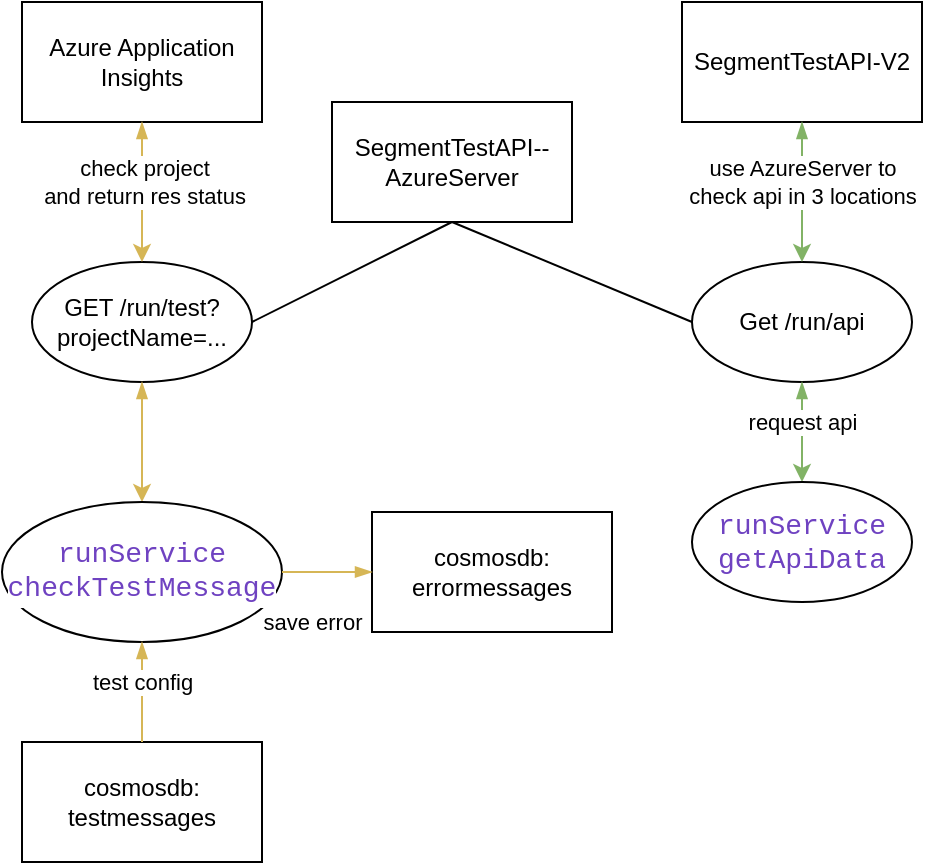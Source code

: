 <mxfile version="20.6.0" type="github">
  <diagram id="VuqIn1j-NX3XL-rteJBP" name="Page-1">
    <mxGraphModel dx="899" dy="538" grid="1" gridSize="10" guides="1" tooltips="1" connect="1" arrows="1" fold="1" page="1" pageScale="1" pageWidth="850" pageHeight="1100" math="0" shadow="0">
      <root>
        <mxCell id="0" />
        <mxCell id="1" parent="0" />
        <mxCell id="d23jx_JjnTftPRl26lCg-1" value="SegmentTestAPI--AzureServer" style="rounded=0;whiteSpace=wrap;html=1;" parent="1" vertex="1">
          <mxGeometry x="330" y="160" width="120" height="60" as="geometry" />
        </mxCell>
        <mxCell id="9blAbufQynS0PyvFg4JM-1" value="GET /run/test?projectName=..." style="ellipse;whiteSpace=wrap;html=1;" vertex="1" parent="1">
          <mxGeometry x="180" y="240" width="110" height="60" as="geometry" />
        </mxCell>
        <mxCell id="9blAbufQynS0PyvFg4JM-2" value="Get /run/api" style="ellipse;whiteSpace=wrap;html=1;" vertex="1" parent="1">
          <mxGeometry x="510" y="240" width="110" height="60" as="geometry" />
        </mxCell>
        <mxCell id="9blAbufQynS0PyvFg4JM-3" value="Azure Application Insights" style="rounded=0;whiteSpace=wrap;html=1;" vertex="1" parent="1">
          <mxGeometry x="175" y="110" width="120" height="60" as="geometry" />
        </mxCell>
        <mxCell id="9blAbufQynS0PyvFg4JM-4" value="SegmentTestAPI-V2" style="rounded=0;whiteSpace=wrap;html=1;" vertex="1" parent="1">
          <mxGeometry x="505" y="110" width="120" height="60" as="geometry" />
        </mxCell>
        <mxCell id="9blAbufQynS0PyvFg4JM-6" value="cosmosdb:&lt;br&gt;testmessages" style="rounded=0;whiteSpace=wrap;html=1;" vertex="1" parent="1">
          <mxGeometry x="175" y="480" width="120" height="60" as="geometry" />
        </mxCell>
        <mxCell id="9blAbufQynS0PyvFg4JM-7" value="" style="endArrow=none;html=1;rounded=0;exitX=1;exitY=0.5;exitDx=0;exitDy=0;entryX=0.5;entryY=1;entryDx=0;entryDy=0;" edge="1" parent="1" source="9blAbufQynS0PyvFg4JM-1" target="d23jx_JjnTftPRl26lCg-1">
          <mxGeometry width="50" height="50" relative="1" as="geometry">
            <mxPoint x="400" y="370" as="sourcePoint" />
            <mxPoint x="450" y="320" as="targetPoint" />
          </mxGeometry>
        </mxCell>
        <mxCell id="9blAbufQynS0PyvFg4JM-8" value="" style="endArrow=none;html=1;rounded=0;exitX=0;exitY=0.5;exitDx=0;exitDy=0;" edge="1" parent="1" source="9blAbufQynS0PyvFg4JM-2">
          <mxGeometry width="50" height="50" relative="1" as="geometry">
            <mxPoint x="390" y="290" as="sourcePoint" />
            <mxPoint x="390" y="220" as="targetPoint" />
          </mxGeometry>
        </mxCell>
        <mxCell id="9blAbufQynS0PyvFg4JM-9" value="" style="endArrow=classic;html=1;rounded=0;fillColor=#fff2cc;strokeColor=#d6b656;exitX=0.5;exitY=1;exitDx=0;exitDy=0;startArrow=blockThin;startFill=1;" edge="1" parent="1" source="9blAbufQynS0PyvFg4JM-3" target="9blAbufQynS0PyvFg4JM-1">
          <mxGeometry width="50" height="50" relative="1" as="geometry">
            <mxPoint x="220" y="360" as="sourcePoint" />
            <mxPoint x="180" y="270" as="targetPoint" />
          </mxGeometry>
        </mxCell>
        <mxCell id="9blAbufQynS0PyvFg4JM-25" value="check project&lt;br&gt;and return res status" style="edgeLabel;html=1;align=center;verticalAlign=middle;resizable=0;points=[];" vertex="1" connectable="0" parent="9blAbufQynS0PyvFg4JM-9">
          <mxGeometry x="-0.268" y="1" relative="1" as="geometry">
            <mxPoint y="4" as="offset" />
          </mxGeometry>
        </mxCell>
        <mxCell id="9blAbufQynS0PyvFg4JM-10" value="" style="endArrow=classic;html=1;rounded=0;fillColor=#fff2cc;strokeColor=#d6b656;exitX=0.5;exitY=1;exitDx=0;exitDy=0;entryX=0.5;entryY=0;entryDx=0;entryDy=0;startArrow=blockThin;startFill=1;" edge="1" parent="1" source="9blAbufQynS0PyvFg4JM-1" target="9blAbufQynS0PyvFg4JM-15">
          <mxGeometry width="50" height="50" relative="1" as="geometry">
            <mxPoint x="245" y="370" as="sourcePoint" />
            <mxPoint x="340" y="320" as="targetPoint" />
          </mxGeometry>
        </mxCell>
        <mxCell id="9blAbufQynS0PyvFg4JM-13" value="" style="endArrow=classic;html=1;rounded=0;entryX=0.5;entryY=0;entryDx=0;entryDy=0;fillColor=#d5e8d4;strokeColor=#82b366;exitX=0.5;exitY=1;exitDx=0;exitDy=0;startArrow=blockThin;startFill=1;" edge="1" parent="1" source="9blAbufQynS0PyvFg4JM-4" target="9blAbufQynS0PyvFg4JM-2">
          <mxGeometry width="50" height="50" relative="1" as="geometry">
            <mxPoint x="560" y="360" as="sourcePoint" />
            <mxPoint x="610" y="310" as="targetPoint" />
          </mxGeometry>
        </mxCell>
        <mxCell id="9blAbufQynS0PyvFg4JM-18" value="use AzureServer to &lt;br&gt;check api in 3 locations" style="edgeLabel;html=1;align=center;verticalAlign=middle;resizable=0;points=[];" vertex="1" connectable="0" parent="9blAbufQynS0PyvFg4JM-13">
          <mxGeometry x="-0.395" y="1" relative="1" as="geometry">
            <mxPoint x="-1" y="9" as="offset" />
          </mxGeometry>
        </mxCell>
        <mxCell id="9blAbufQynS0PyvFg4JM-14" value="" style="endArrow=classic;html=1;rounded=0;exitX=0.5;exitY=1;exitDx=0;exitDy=0;fillColor=#d5e8d4;strokeColor=#82b366;startArrow=blockThin;startFill=1;" edge="1" parent="1" source="9blAbufQynS0PyvFg4JM-2">
          <mxGeometry width="50" height="50" relative="1" as="geometry">
            <mxPoint x="575" y="370" as="sourcePoint" />
            <mxPoint x="565" y="350" as="targetPoint" />
          </mxGeometry>
        </mxCell>
        <mxCell id="9blAbufQynS0PyvFg4JM-19" value="request api" style="edgeLabel;html=1;align=center;verticalAlign=middle;resizable=0;points=[];" vertex="1" connectable="0" parent="9blAbufQynS0PyvFg4JM-14">
          <mxGeometry x="-0.534" y="-2" relative="1" as="geometry">
            <mxPoint x="2" y="8" as="offset" />
          </mxGeometry>
        </mxCell>
        <mxCell id="9blAbufQynS0PyvFg4JM-15" value="&lt;span style=&quot;color: rgb(111, 66, 193); font-family: Consolas, &amp;quot;Courier New&amp;quot;, monospace; font-size: 14px; background-color: rgb(255, 255, 255);&quot;&gt;runService&lt;/span&gt;&lt;br style=&quot;color: rgb(111, 66, 193); font-family: Consolas, &amp;quot;Courier New&amp;quot;, monospace; font-size: 14px;&quot;&gt;&lt;div style=&quot;color: rgb(36, 41, 46); background-color: rgb(255, 255, 255); font-family: Consolas, &amp;quot;Courier New&amp;quot;, monospace; font-size: 14px; line-height: 19px;&quot;&gt;&lt;span style=&quot;color: #6f42c1;&quot;&gt;checkTestMessage&lt;/span&gt;&lt;/div&gt;" style="ellipse;whiteSpace=wrap;html=1;" vertex="1" parent="1">
          <mxGeometry x="165" y="360" width="140" height="70" as="geometry" />
        </mxCell>
        <mxCell id="9blAbufQynS0PyvFg4JM-16" value="&lt;span style=&quot;color: rgb(111, 66, 193); background-color: rgb(255, 255, 255); font-family: Consolas, &amp;quot;Courier New&amp;quot;, monospace; font-size: 14px;&quot;&gt;runService&lt;br&gt;getApiData&lt;/span&gt;" style="ellipse;whiteSpace=wrap;html=1;" vertex="1" parent="1">
          <mxGeometry x="510" y="350" width="110" height="60" as="geometry" />
        </mxCell>
        <mxCell id="9blAbufQynS0PyvFg4JM-20" value="" style="endArrow=blockThin;html=1;rounded=0;fillColor=#fff2cc;strokeColor=#d6b656;exitX=0.5;exitY=0;exitDx=0;exitDy=0;startArrow=none;startFill=0;entryX=0.5;entryY=1;entryDx=0;entryDy=0;endFill=1;" edge="1" parent="1" source="9blAbufQynS0PyvFg4JM-6" target="9blAbufQynS0PyvFg4JM-15">
          <mxGeometry width="50" height="50" relative="1" as="geometry">
            <mxPoint x="245" y="310" as="sourcePoint" />
            <mxPoint x="245" y="440" as="targetPoint" />
          </mxGeometry>
        </mxCell>
        <mxCell id="9blAbufQynS0PyvFg4JM-22" value="test config" style="edgeLabel;html=1;align=center;verticalAlign=middle;resizable=0;points=[];" vertex="1" connectable="0" parent="9blAbufQynS0PyvFg4JM-20">
          <mxGeometry x="0.476" y="1" relative="1" as="geometry">
            <mxPoint x="1" y="7" as="offset" />
          </mxGeometry>
        </mxCell>
        <mxCell id="9blAbufQynS0PyvFg4JM-21" value="cosmosdb:&lt;br&gt;errormessages" style="rounded=0;whiteSpace=wrap;html=1;" vertex="1" parent="1">
          <mxGeometry x="350" y="365" width="120" height="60" as="geometry" />
        </mxCell>
        <mxCell id="9blAbufQynS0PyvFg4JM-23" value="" style="endArrow=blockThin;html=1;rounded=0;fillColor=#fff2cc;strokeColor=#d6b656;startArrow=none;startFill=0;entryX=0;entryY=0.5;entryDx=0;entryDy=0;endFill=1;exitX=1;exitY=0.5;exitDx=0;exitDy=0;" edge="1" parent="1" source="9blAbufQynS0PyvFg4JM-15" target="9blAbufQynS0PyvFg4JM-21">
          <mxGeometry width="50" height="50" relative="1" as="geometry">
            <mxPoint x="330" y="460" as="sourcePoint" />
            <mxPoint x="245" y="440" as="targetPoint" />
          </mxGeometry>
        </mxCell>
        <mxCell id="9blAbufQynS0PyvFg4JM-24" value="save error" style="edgeLabel;html=1;align=center;verticalAlign=middle;resizable=0;points=[];" vertex="1" connectable="0" parent="9blAbufQynS0PyvFg4JM-23">
          <mxGeometry x="0.476" y="1" relative="1" as="geometry">
            <mxPoint x="-18" y="26" as="offset" />
          </mxGeometry>
        </mxCell>
      </root>
    </mxGraphModel>
  </diagram>
</mxfile>
